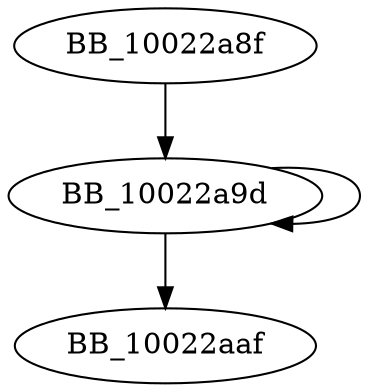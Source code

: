 DiGraph unknown_libname_24{
BB_10022a8f->BB_10022a9d
BB_10022a9d->BB_10022a9d
BB_10022a9d->BB_10022aaf
}
